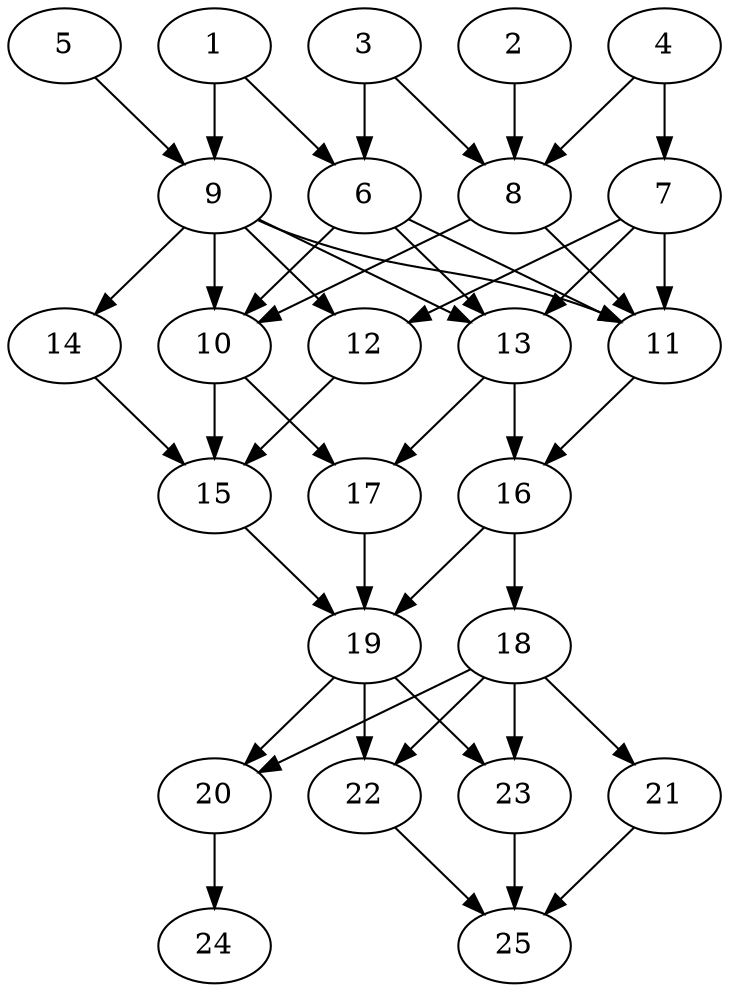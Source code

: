 // DAG automatically generated by daggen at Thu Oct  3 14:00:40 2019
// ./daggen --dot -n 25 --ccr 0.4 --fat 0.5 --regular 0.5 --density 0.9 --mindata 5242880 --maxdata 52428800 
digraph G {
  1 [size="17704960", alpha="0.01", expect_size="7081984"] 
  1 -> 6 [size ="7081984"]
  1 -> 9 [size ="7081984"]
  2 [size="22609920", alpha="0.17", expect_size="9043968"] 
  2 -> 8 [size ="9043968"]
  3 [size="20293120", alpha="0.14", expect_size="8117248"] 
  3 -> 6 [size ="8117248"]
  3 -> 8 [size ="8117248"]
  4 [size="119534080", alpha="0.11", expect_size="47813632"] 
  4 -> 7 [size ="47813632"]
  4 -> 8 [size ="47813632"]
  5 [size="16435200", alpha="0.08", expect_size="6574080"] 
  5 -> 9 [size ="6574080"]
  6 [size="43343360", alpha="0.20", expect_size="17337344"] 
  6 -> 10 [size ="17337344"]
  6 -> 11 [size ="17337344"]
  6 -> 13 [size ="17337344"]
  7 [size="92029440", alpha="0.02", expect_size="36811776"] 
  7 -> 11 [size ="36811776"]
  7 -> 12 [size ="36811776"]
  7 -> 13 [size ="36811776"]
  8 [size="110942720", alpha="0.03", expect_size="44377088"] 
  8 -> 10 [size ="44377088"]
  8 -> 11 [size ="44377088"]
  9 [size="89410560", alpha="0.02", expect_size="35764224"] 
  9 -> 10 [size ="35764224"]
  9 -> 11 [size ="35764224"]
  9 -> 12 [size ="35764224"]
  9 -> 13 [size ="35764224"]
  9 -> 14 [size ="35764224"]
  10 [size="13708800", alpha="0.14", expect_size="5483520"] 
  10 -> 15 [size ="5483520"]
  10 -> 17 [size ="5483520"]
  11 [size="109798400", alpha="0.06", expect_size="43919360"] 
  11 -> 16 [size ="43919360"]
  12 [size="115942400", alpha="0.02", expect_size="46376960"] 
  12 -> 15 [size ="46376960"]
  13 [size="96701440", alpha="0.16", expect_size="38680576"] 
  13 -> 16 [size ="38680576"]
  13 -> 17 [size ="38680576"]
  14 [size="62709760", alpha="0.15", expect_size="25083904"] 
  14 -> 15 [size ="25083904"]
  15 [size="127795200", alpha="0.10", expect_size="51118080"] 
  15 -> 19 [size ="51118080"]
  16 [size="54840320", alpha="0.13", expect_size="21936128"] 
  16 -> 18 [size ="21936128"]
  16 -> 19 [size ="21936128"]
  17 [size="54046720", alpha="0.05", expect_size="21618688"] 
  17 -> 19 [size ="21618688"]
  18 [size="63370240", alpha="0.01", expect_size="25348096"] 
  18 -> 20 [size ="25348096"]
  18 -> 21 [size ="25348096"]
  18 -> 22 [size ="25348096"]
  18 -> 23 [size ="25348096"]
  19 [size="80599040", alpha="0.12", expect_size="32239616"] 
  19 -> 20 [size ="32239616"]
  19 -> 22 [size ="32239616"]
  19 -> 23 [size ="32239616"]
  20 [size="93350400", alpha="0.03", expect_size="37340160"] 
  20 -> 24 [size ="37340160"]
  21 [size="56924160", alpha="0.16", expect_size="22769664"] 
  21 -> 25 [size ="22769664"]
  22 [size="92925440", alpha="0.10", expect_size="37170176"] 
  22 -> 25 [size ="37170176"]
  23 [size="105167360", alpha="0.05", expect_size="42066944"] 
  23 -> 25 [size ="42066944"]
  24 [size="80501760", alpha="0.18", expect_size="32200704"] 
  25 [size="52728320", alpha="0.11", expect_size="21091328"] 
}
